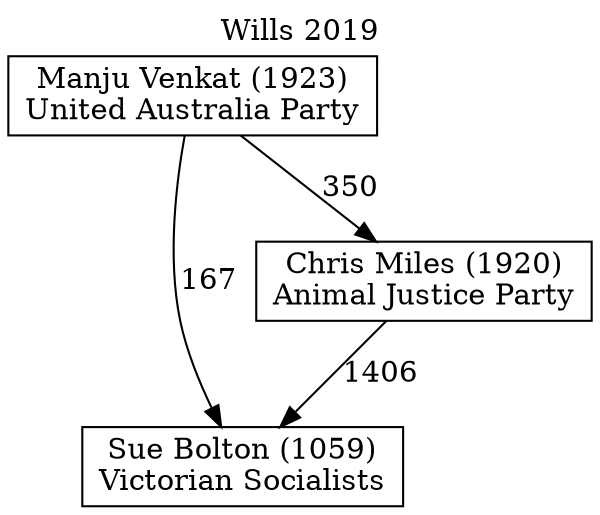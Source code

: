 // House preference flow
digraph "Sue Bolton (1059)_Wills_2019" {
	graph [label="Wills 2019" labelloc=t mclimit=10]
	node [shape=box]
	"Sue Bolton (1059)" [label="Sue Bolton (1059)
Victorian Socialists"]
	"Chris Miles (1920)" [label="Chris Miles (1920)
Animal Justice Party"]
	"Manju Venkat (1923)" [label="Manju Venkat (1923)
United Australia Party"]
	"Chris Miles (1920)" -> "Sue Bolton (1059)" [label=1406]
	"Manju Venkat (1923)" -> "Chris Miles (1920)" [label=350]
	"Manju Venkat (1923)" -> "Sue Bolton (1059)" [label=167]
}
